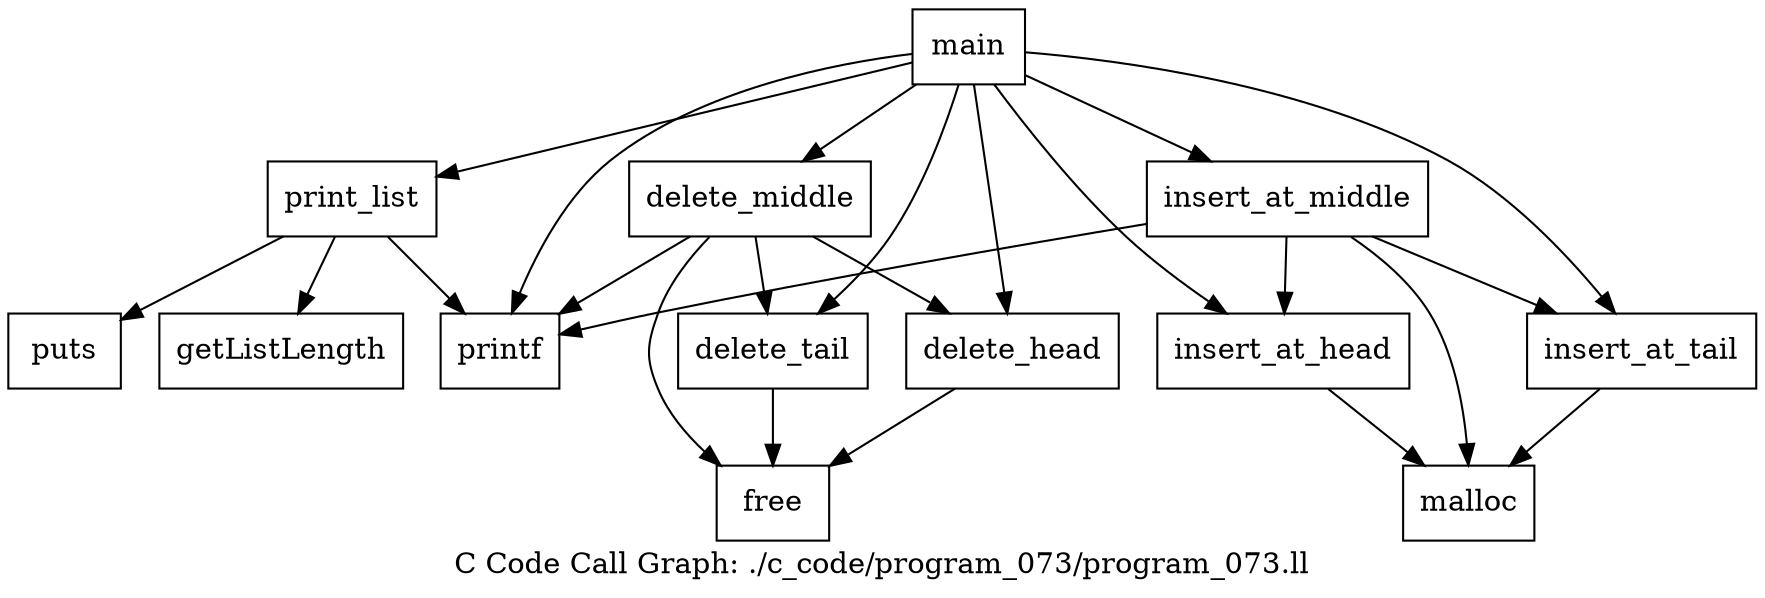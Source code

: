 digraph "C Code Call Graph: ./c_code/program_073/program_073.ll" {
	label="C Code Call Graph: ./c_code/program_073/program_073.ll";

	Node0x5634c4e0d0d0 [shape=record,label="{main}"];
	Node0x5634c4e0d0d0 -> Node0x5634c4e0d4f0;
	Node0x5634c4e0d0d0 -> Node0x5634c4e0d9a0;
	Node0x5634c4e0d0d0 -> Node0x5634c4e0db60;
	Node0x5634c4e0d0d0 -> Node0x5634c4e15d10;
	Node0x5634c4e0d0d0 -> Node0x5634c4e10160;
	Node0x5634c4e0d0d0 -> Node0x5634c4e13f60;
	Node0x5634c4e0d0d0 -> Node0x5634c4e13160;
	Node0x5634c4e0d0d0 -> Node0x5634c4e10f80;
	Node0x5634c4e0d4f0 [shape=record,label="{printf}"];
	Node0x5634c4e0d9a0 [shape=record,label="{insert_at_head}"];
	Node0x5634c4e0d9a0 -> Node0x5634c4e168d0;
	Node0x5634c4e10160 [shape=record,label="{insert_at_tail}"];
	Node0x5634c4e10160 -> Node0x5634c4e168d0;
	Node0x5634c4e13160 [shape=record,label="{insert_at_middle}"];
	Node0x5634c4e13160 -> Node0x5634c4e0d9a0;
	Node0x5634c4e13160 -> Node0x5634c4e168d0;
	Node0x5634c4e13160 -> Node0x5634c4e10160;
	Node0x5634c4e13160 -> Node0x5634c4e0d4f0;
	Node0x5634c4e15d10 [shape=record,label="{delete_middle}"];
	Node0x5634c4e15d10 -> Node0x5634c4e10f80;
	Node0x5634c4e15d10 -> Node0x5634c4e13f60;
	Node0x5634c4e15d10 -> Node0x5634c4e294a0;
	Node0x5634c4e15d10 -> Node0x5634c4e0d4f0;
	Node0x5634c4e168d0 [shape=record,label="{malloc}"];
	Node0x5634c4e10f80 [shape=record,label="{delete_head}"];
	Node0x5634c4e10f80 -> Node0x5634c4e294a0;
	Node0x5634c4e294a0 [shape=record,label="{free}"];
	Node0x5634c4e13f60 [shape=record,label="{delete_tail}"];
	Node0x5634c4e13f60 -> Node0x5634c4e294a0;
	Node0x5634c4e0db60 [shape=record,label="{print_list}"];
	Node0x5634c4e0db60 -> Node0x5634c4e0d4f0;
	Node0x5634c4e0db60 -> Node0x5634c4e24050;
	Node0x5634c4e0db60 -> Node0x5634c4e295d0;
	Node0x5634c4e295d0 [shape=record,label="{puts}"];
	Node0x5634c4e24050 [shape=record,label="{getListLength}"];
}
